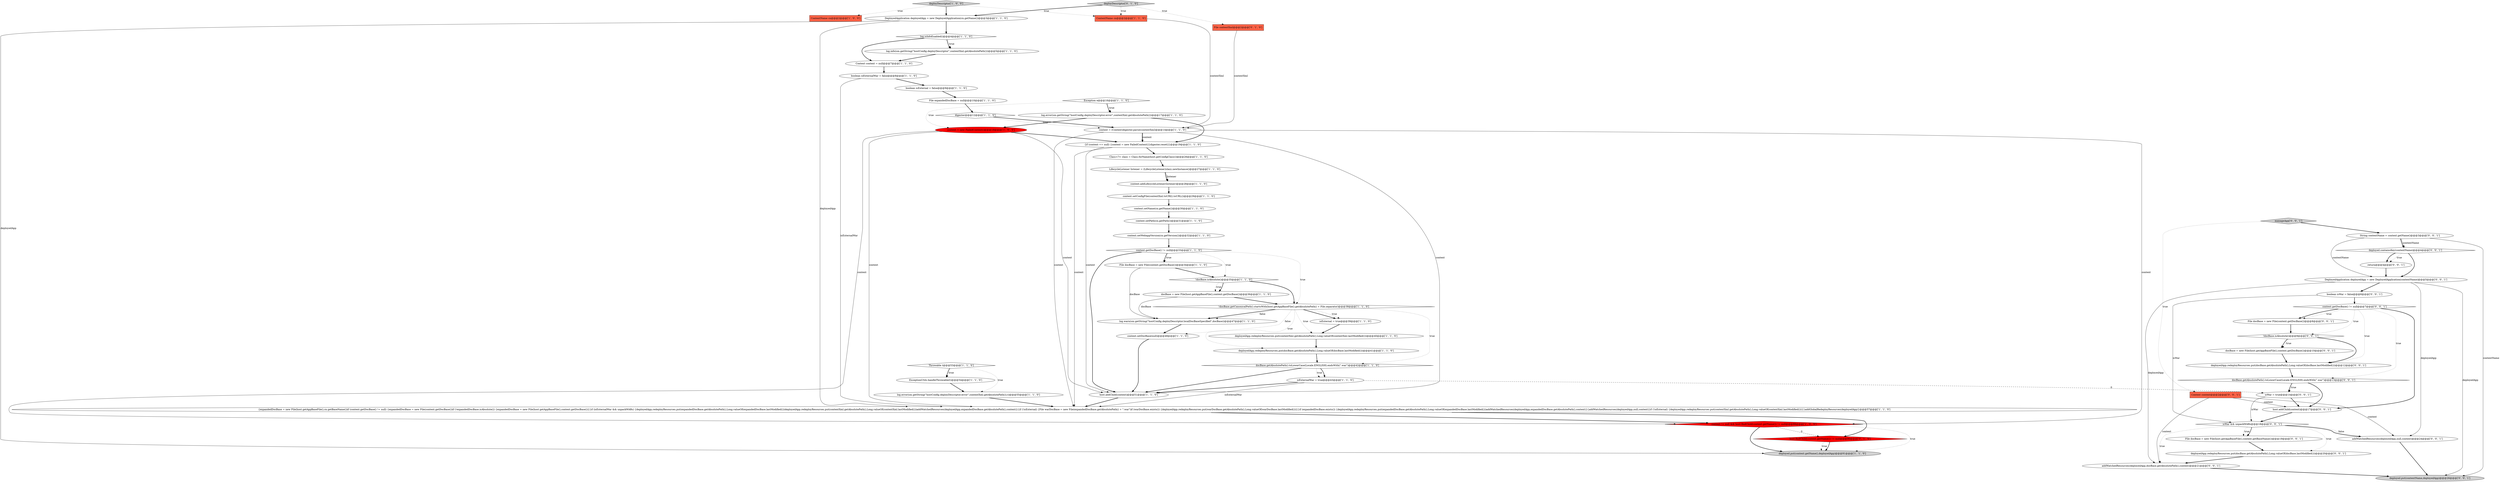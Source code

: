 digraph {
29 [style = filled, label = "deployedApp.redeployResources.put(contextXml.getAbsolutePath(),Long.valueOf(contextXml.lastModified()))@@@40@@@['1', '1', '0']", fillcolor = white, shape = ellipse image = "AAA0AAABBB1BBB"];
54 [style = filled, label = "manageApp['0', '0', '1']", fillcolor = lightgray, shape = diamond image = "AAA0AAABBB3BBB"];
25 [style = filled, label = "context.setWebappVersion(cn.getVersion())@@@32@@@['1', '1', '0']", fillcolor = white, shape = ellipse image = "AAA0AAABBB1BBB"];
38 [style = filled, label = "context = (Context)digester.parse(contextXml)@@@14@@@['1', '1', '0']", fillcolor = white, shape = ellipse image = "AAA0AAABBB1BBB"];
33 [style = filled, label = "ContextName cn@@@2@@@['1', '1', '0']", fillcolor = tomato, shape = box image = "AAA0AAABBB1BBB"];
61 [style = filled, label = "File docBase = new File(context.getDocBase())@@@8@@@['0', '0', '1']", fillcolor = white, shape = ellipse image = "AAA0AAABBB3BBB"];
28 [style = filled, label = "context.setConfigFile(contextXml.toURI().toURL())@@@29@@@['1', '1', '0']", fillcolor = white, shape = ellipse image = "AAA0AAABBB1BBB"];
52 [style = filled, label = "deployedApp.redeployResources.put(docBase.getAbsolutePath(),Long.valueOf(docBase.lastModified()))@@@12@@@['0', '0', '1']", fillcolor = white, shape = ellipse image = "AAA0AAABBB3BBB"];
36 [style = filled, label = "Throwable t@@@53@@@['1', '1', '0']", fillcolor = white, shape = diamond image = "AAA0AAABBB1BBB"];
62 [style = filled, label = "return@@@4@@@['0', '0', '1']", fillcolor = white, shape = ellipse image = "AAA0AAABBB3BBB"];
2 [style = filled, label = "context.setDocBase(null)@@@48@@@['1', '1', '0']", fillcolor = white, shape = ellipse image = "AAA0AAABBB1BBB"];
20 [style = filled, label = "deployDescriptor['1', '0', '0']", fillcolor = lightgray, shape = diamond image = "AAA0AAABBB1BBB"];
16 [style = filled, label = "boolean isExternalWar = false@@@8@@@['1', '1', '0']", fillcolor = white, shape = ellipse image = "AAA0AAABBB1BBB"];
7 [style = filled, label = "!docBase.getCanonicalPath().startsWith(host.getAppBaseFile().getAbsolutePath() + File.separator)@@@38@@@['1', '1', '0']", fillcolor = white, shape = diamond image = "AAA0AAABBB1BBB"];
3 [style = filled, label = "host.addChild(context)@@@51@@@['1', '1', '0']", fillcolor = white, shape = ellipse image = "AAA0AAABBB1BBB"];
41 [style = filled, label = "{if (context == null) {context = new FailedContext()}digester.reset()}@@@19@@@['1', '1', '0']", fillcolor = white, shape = ellipse image = "AAA0AAABBB1BBB"];
10 [style = filled, label = "ContextName cn@@@2@@@['1', '0', '0']", fillcolor = tomato, shape = box image = "AAA0AAABBB1BBB"];
40 [style = filled, label = "isExternal = true@@@39@@@['1', '1', '0']", fillcolor = white, shape = ellipse image = "AAA0AAABBB1BBB"];
5 [style = filled, label = "digester@@@12@@@['1', '1', '0']", fillcolor = white, shape = diamond image = "AAA0AAABBB1BBB"];
37 [style = filled, label = "DeployedApplication deployedApp = new DeployedApplication(cn.getName())@@@3@@@['1', '1', '0']", fillcolor = white, shape = ellipse image = "AAA0AAABBB1BBB"];
34 [style = filled, label = "context = new FailedContext()@@@18@@@['1', '0', '0']", fillcolor = red, shape = ellipse image = "AAA1AAABBB1BBB"];
60 [style = filled, label = "deployedApp.redeployResources.put(docBase.getAbsolutePath(),Long.valueOf(docBase.lastModified()))@@@20@@@['0', '0', '1']", fillcolor = white, shape = ellipse image = "AAA0AAABBB3BBB"];
11 [style = filled, label = "context != null && host.findChild(context.getName()) != null@@@88@@@['1', '0', '0']", fillcolor = red, shape = diamond image = "AAA1AAABBB1BBB"];
32 [style = filled, label = "context.setName(cn.getName())@@@30@@@['1', '1', '0']", fillcolor = white, shape = ellipse image = "AAA0AAABBB1BBB"];
1 [style = filled, label = "log.error(sm.getString(\"hostConfig.deployDescriptor.error\",contextXml.getAbsolutePath()))@@@17@@@['1', '1', '0']", fillcolor = white, shape = ellipse image = "AAA0AAABBB1BBB"];
44 [style = filled, label = "host.findChild(context.getName()) != null@@@90@@@['0', '1', '0']", fillcolor = red, shape = diamond image = "AAA1AAABBB2BBB"];
27 [style = filled, label = "isExternalWar = true@@@43@@@['1', '1', '0']", fillcolor = white, shape = ellipse image = "AAA0AAABBB1BBB"];
59 [style = filled, label = "context.getDocBase() != null@@@7@@@['0', '0', '1']", fillcolor = white, shape = diamond image = "AAA0AAABBB3BBB"];
48 [style = filled, label = "docBase = new File(host.getAppBaseFile(),context.getDocBase())@@@10@@@['0', '0', '1']", fillcolor = white, shape = ellipse image = "AAA0AAABBB3BBB"];
46 [style = filled, label = "Context context@@@2@@@['0', '0', '1']", fillcolor = tomato, shape = box image = "AAA0AAABBB3BBB"];
17 [style = filled, label = "Class<?> clazz = Class.forName(host.getConfigClass())@@@26@@@['1', '1', '0']", fillcolor = white, shape = ellipse image = "AAA0AAABBB1BBB"];
51 [style = filled, label = "host.addChild(context)@@@17@@@['0', '0', '1']", fillcolor = white, shape = ellipse image = "AAA0AAABBB3BBB"];
43 [style = filled, label = "deployDescriptor['0', '1', '0']", fillcolor = lightgray, shape = diamond image = "AAA0AAABBB2BBB"];
45 [style = filled, label = "DeployedApplication deployedApp = new DeployedApplication(contextName)@@@5@@@['0', '0', '1']", fillcolor = white, shape = ellipse image = "AAA0AAABBB3BBB"];
24 [style = filled, label = "context.addLifecycleListener(listener)@@@28@@@['1', '1', '0']", fillcolor = white, shape = ellipse image = "AAA0AAABBB1BBB"];
14 [style = filled, label = "boolean isExternal = false@@@9@@@['1', '1', '0']", fillcolor = white, shape = ellipse image = "AAA0AAABBB1BBB"];
0 [style = filled, label = "log.warn(sm.getString(\"hostConfig.deployDescriptor.localDocBaseSpecified\",docBase))@@@47@@@['1', '1', '0']", fillcolor = white, shape = ellipse image = "AAA0AAABBB1BBB"];
22 [style = filled, label = "context.setPath(cn.getPath())@@@31@@@['1', '1', '0']", fillcolor = white, shape = ellipse image = "AAA0AAABBB1BBB"];
56 [style = filled, label = "docBase.getAbsolutePath().toLowerCase(Locale.ENGLISH).endsWith(\".war\")@@@13@@@['0', '0', '1']", fillcolor = white, shape = diamond image = "AAA0AAABBB3BBB"];
9 [style = filled, label = "Context context = null@@@7@@@['1', '1', '0']", fillcolor = white, shape = ellipse image = "AAA0AAABBB1BBB"];
12 [style = filled, label = "LifecycleListener listener = (LifecycleListener)clazz.newInstance()@@@27@@@['1', '1', '0']", fillcolor = white, shape = ellipse image = "AAA0AAABBB1BBB"];
8 [style = filled, label = "{expandedDocBase = new File(host.getAppBaseFile(),cn.getBaseName())if (context.getDocBase() != null) {expandedDocBase = new File(context.getDocBase())if (!expandedDocBase.isAbsolute()) {expandedDocBase = new File(host.getAppBaseFile(),context.getDocBase())}}if (isExternalWar && unpackWARs) {deployedApp.redeployResources.put(expandedDocBase.getAbsolutePath(),Long.valueOf(expandedDocBase.lastModified()))deployedApp.redeployResources.put(contextXml.getAbsolutePath(),Long.valueOf(contextXml.lastModified()))addWatchedResources(deployedApp,expandedDocBase.getAbsolutePath(),context)}{if (!isExternal) {File warDocBase = new File(expandedDocBase.getAbsolutePath() + \".war\")if (warDocBase.exists()) {deployedApp.redeployResources.put(warDocBase.getAbsolutePath(),Long.valueOf(warDocBase.lastModified()))}}if (expandedDocBase.exists()) {deployedApp.redeployResources.put(expandedDocBase.getAbsolutePath(),Long.valueOf(expandedDocBase.lastModified()))addWatchedResources(deployedApp,expandedDocBase.getAbsolutePath(),context)}{addWatchedResources(deployedApp,null,context)}if (!isExternal) {deployedApp.redeployResources.put(contextXml.getAbsolutePath(),Long.valueOf(contextXml.lastModified()))}}addGlobalRedeployResources(deployedApp)}@@@57@@@['1', '1', '0']", fillcolor = white, shape = ellipse image = "AAA0AAABBB1BBB"];
6 [style = filled, label = "context.getDocBase() != null@@@33@@@['1', '1', '0']", fillcolor = white, shape = diamond image = "AAA0AAABBB1BBB"];
53 [style = filled, label = "addWatchedResources(deployedApp,docBase.getAbsolutePath(),context)@@@21@@@['0', '0', '1']", fillcolor = white, shape = ellipse image = "AAA0AAABBB3BBB"];
18 [style = filled, label = "File docBase = new File(context.getDocBase())@@@34@@@['1', '1', '0']", fillcolor = white, shape = ellipse image = "AAA0AAABBB1BBB"];
19 [style = filled, label = "deployed.put(context.getName(),deployedApp)@@@91@@@['1', '1', '0']", fillcolor = lightgray, shape = ellipse image = "AAA0AAABBB1BBB"];
4 [style = filled, label = "Exception e@@@16@@@['1', '1', '0']", fillcolor = white, shape = diamond image = "AAA0AAABBB1BBB"];
50 [style = filled, label = "isWar = true@@@14@@@['0', '0', '1']", fillcolor = white, shape = ellipse image = "AAA0AAABBB3BBB"];
64 [style = filled, label = "isWar && unpackWARs@@@18@@@['0', '0', '1']", fillcolor = white, shape = diamond image = "AAA0AAABBB3BBB"];
65 [style = filled, label = "String contextName = context.getName()@@@3@@@['0', '0', '1']", fillcolor = white, shape = ellipse image = "AAA0AAABBB3BBB"];
26 [style = filled, label = "docBase.getAbsolutePath().toLowerCase(Locale.ENGLISH).endsWith(\".war\")@@@42@@@['1', '1', '0']", fillcolor = white, shape = diamond image = "AAA0AAABBB1BBB"];
49 [style = filled, label = "!docBase.isAbsolute()@@@9@@@['0', '0', '1']", fillcolor = white, shape = diamond image = "AAA0AAABBB3BBB"];
13 [style = filled, label = "docBase = new File(host.getAppBaseFile(),context.getDocBase())@@@36@@@['1', '1', '0']", fillcolor = white, shape = ellipse image = "AAA0AAABBB1BBB"];
63 [style = filled, label = "addWatchedResources(deployedApp,null,context)@@@24@@@['0', '0', '1']", fillcolor = white, shape = ellipse image = "AAA0AAABBB3BBB"];
23 [style = filled, label = "log.isInfoEnabled()@@@4@@@['1', '1', '0']", fillcolor = white, shape = diamond image = "AAA0AAABBB1BBB"];
42 [style = filled, label = "File contextXml@@@2@@@['0', '1', '0']", fillcolor = tomato, shape = box image = "AAA0AAABBB2BBB"];
57 [style = filled, label = "boolean isWar = false@@@6@@@['0', '0', '1']", fillcolor = white, shape = ellipse image = "AAA0AAABBB3BBB"];
31 [style = filled, label = "log.info(sm.getString(\"hostConfig.deployDescriptor\",contextXml.getAbsolutePath()))@@@5@@@['1', '1', '0']", fillcolor = white, shape = ellipse image = "AAA0AAABBB1BBB"];
55 [style = filled, label = "File docBase = new File(host.getAppBaseFile(),context.getBaseName())@@@19@@@['0', '0', '1']", fillcolor = white, shape = ellipse image = "AAA0AAABBB3BBB"];
21 [style = filled, label = "ExceptionUtils.handleThrowable(t)@@@54@@@['1', '1', '0']", fillcolor = white, shape = ellipse image = "AAA0AAABBB1BBB"];
58 [style = filled, label = "deployed.put(contextName,deployedApp)@@@26@@@['0', '0', '1']", fillcolor = lightgray, shape = ellipse image = "AAA0AAABBB3BBB"];
39 [style = filled, label = "deployedApp.redeployResources.put(docBase.getAbsolutePath(),Long.valueOf(docBase.lastModified()))@@@41@@@['1', '1', '0']", fillcolor = white, shape = ellipse image = "AAA0AAABBB1BBB"];
15 [style = filled, label = "log.error(sm.getString(\"hostConfig.deployDescriptor.error\",contextXml.getAbsolutePath()),t)@@@55@@@['1', '1', '0']", fillcolor = white, shape = ellipse image = "AAA0AAABBB1BBB"];
35 [style = filled, label = "!docBase.isAbsolute()@@@35@@@['1', '1', '0']", fillcolor = white, shape = diamond image = "AAA0AAABBB1BBB"];
47 [style = filled, label = "deployed.containsKey(contextName)@@@4@@@['0', '0', '1']", fillcolor = white, shape = diamond image = "AAA0AAABBB3BBB"];
30 [style = filled, label = "File expandedDocBase = null@@@10@@@['1', '1', '0']", fillcolor = white, shape = ellipse image = "AAA0AAABBB1BBB"];
6->3 [style = bold, label=""];
32->22 [style = bold, label=""];
65->47 [style = bold, label=""];
4->1 [style = dotted, label="true"];
31->9 [style = bold, label=""];
34->8 [style = solid, label="context"];
12->24 [style = solid, label="listener"];
46->63 [style = solid, label="context"];
21->15 [style = bold, label=""];
38->11 [style = solid, label="context"];
44->19 [style = bold, label=""];
59->51 [style = bold, label=""];
60->53 [style = bold, label=""];
49->48 [style = bold, label=""];
53->58 [style = bold, label=""];
38->41 [style = bold, label=""];
36->21 [style = dotted, label="true"];
57->59 [style = bold, label=""];
25->6 [style = bold, label=""];
8->44 [style = bold, label=""];
7->39 [style = dotted, label="true"];
5->38 [style = bold, label=""];
59->61 [style = bold, label=""];
9->16 [style = bold, label=""];
54->65 [style = bold, label=""];
64->53 [style = dotted, label="true"];
64->63 [style = dotted, label="false"];
45->57 [style = bold, label=""];
46->51 [style = solid, label="context"];
48->52 [style = bold, label=""];
5->38 [style = dotted, label="true"];
6->18 [style = dotted, label="true"];
59->52 [style = dotted, label="true"];
20->37 [style = bold, label=""];
18->35 [style = bold, label=""];
16->14 [style = bold, label=""];
46->53 [style = solid, label="context"];
42->38 [style = solid, label="contextXml"];
45->53 [style = solid, label="deployedApp"];
8->11 [style = bold, label=""];
35->7 [style = bold, label=""];
64->60 [style = dotted, label="true"];
18->0 [style = solid, label="docBase"];
49->48 [style = dotted, label="true"];
61->49 [style = bold, label=""];
55->60 [style = bold, label=""];
41->3 [style = solid, label="context"];
24->28 [style = bold, label=""];
22->25 [style = bold, label=""];
59->61 [style = dotted, label="true"];
14->30 [style = bold, label=""];
1->41 [style = bold, label=""];
37->19 [style = solid, label="deployedApp"];
29->39 [style = bold, label=""];
7->40 [style = dotted, label="true"];
62->45 [style = bold, label=""];
59->49 [style = dotted, label="true"];
65->45 [style = solid, label="contextName"];
7->0 [style = bold, label=""];
16->8 [style = solid, label="isExternalWar"];
45->58 [style = solid, label="deployedApp"];
39->26 [style = bold, label=""];
56->51 [style = bold, label=""];
7->29 [style = dotted, label="true"];
26->27 [style = bold, label=""];
27->8 [style = solid, label="isExternalWar"];
56->50 [style = bold, label=""];
20->10 [style = dotted, label="true"];
34->3 [style = solid, label="context"];
6->7 [style = dotted, label="true"];
11->19 [style = dotted, label="true"];
50->64 [style = solid, label="isWar"];
27->50 [style = dashed, label="0"];
40->29 [style = bold, label=""];
23->31 [style = bold, label=""];
64->55 [style = dotted, label="true"];
65->47 [style = solid, label="contextName"];
56->50 [style = dotted, label="true"];
45->63 [style = solid, label="deployedApp"];
36->15 [style = dotted, label="true"];
6->18 [style = bold, label=""];
26->3 [style = bold, label=""];
64->55 [style = bold, label=""];
2->3 [style = bold, label=""];
26->27 [style = dotted, label="true"];
11->44 [style = dashed, label="0"];
7->26 [style = dotted, label="true"];
12->24 [style = bold, label=""];
47->62 [style = bold, label=""];
28->32 [style = bold, label=""];
1->34 [style = bold, label=""];
17->12 [style = bold, label=""];
20->33 [style = dotted, label="true"];
30->5 [style = bold, label=""];
37->8 [style = solid, label="deployedApp"];
51->64 [style = bold, label=""];
3->8 [style = bold, label=""];
38->3 [style = solid, label="context"];
35->13 [style = dotted, label="true"];
43->33 [style = dotted, label="true"];
4->1 [style = bold, label=""];
47->45 [style = bold, label=""];
34->11 [style = solid, label="context"];
38->8 [style = solid, label="context"];
15->8 [style = bold, label=""];
7->40 [style = bold, label=""];
41->8 [style = solid, label="context"];
33->38 [style = solid, label="contextXml"];
13->0 [style = solid, label="docBase"];
54->46 [style = dotted, label="true"];
47->62 [style = dotted, label="true"];
0->2 [style = bold, label=""];
27->3 [style = bold, label=""];
64->63 [style = bold, label=""];
52->56 [style = bold, label=""];
34->41 [style = bold, label=""];
43->37 [style = bold, label=""];
11->19 [style = bold, label=""];
43->42 [style = dotted, label="true"];
37->23 [style = bold, label=""];
63->58 [style = bold, label=""];
36->21 [style = bold, label=""];
41->17 [style = bold, label=""];
7->0 [style = dotted, label="false"];
59->56 [style = dotted, label="true"];
49->52 [style = bold, label=""];
38->41 [style = solid, label="context"];
13->7 [style = bold, label=""];
50->51 [style = bold, label=""];
65->58 [style = solid, label="contextName"];
7->2 [style = dotted, label="false"];
4->34 [style = dotted, label="true"];
6->35 [style = dotted, label="true"];
44->19 [style = dotted, label="true"];
35->13 [style = bold, label=""];
23->9 [style = bold, label=""];
23->31 [style = dotted, label="true"];
57->64 [style = solid, label="isWar"];
}
